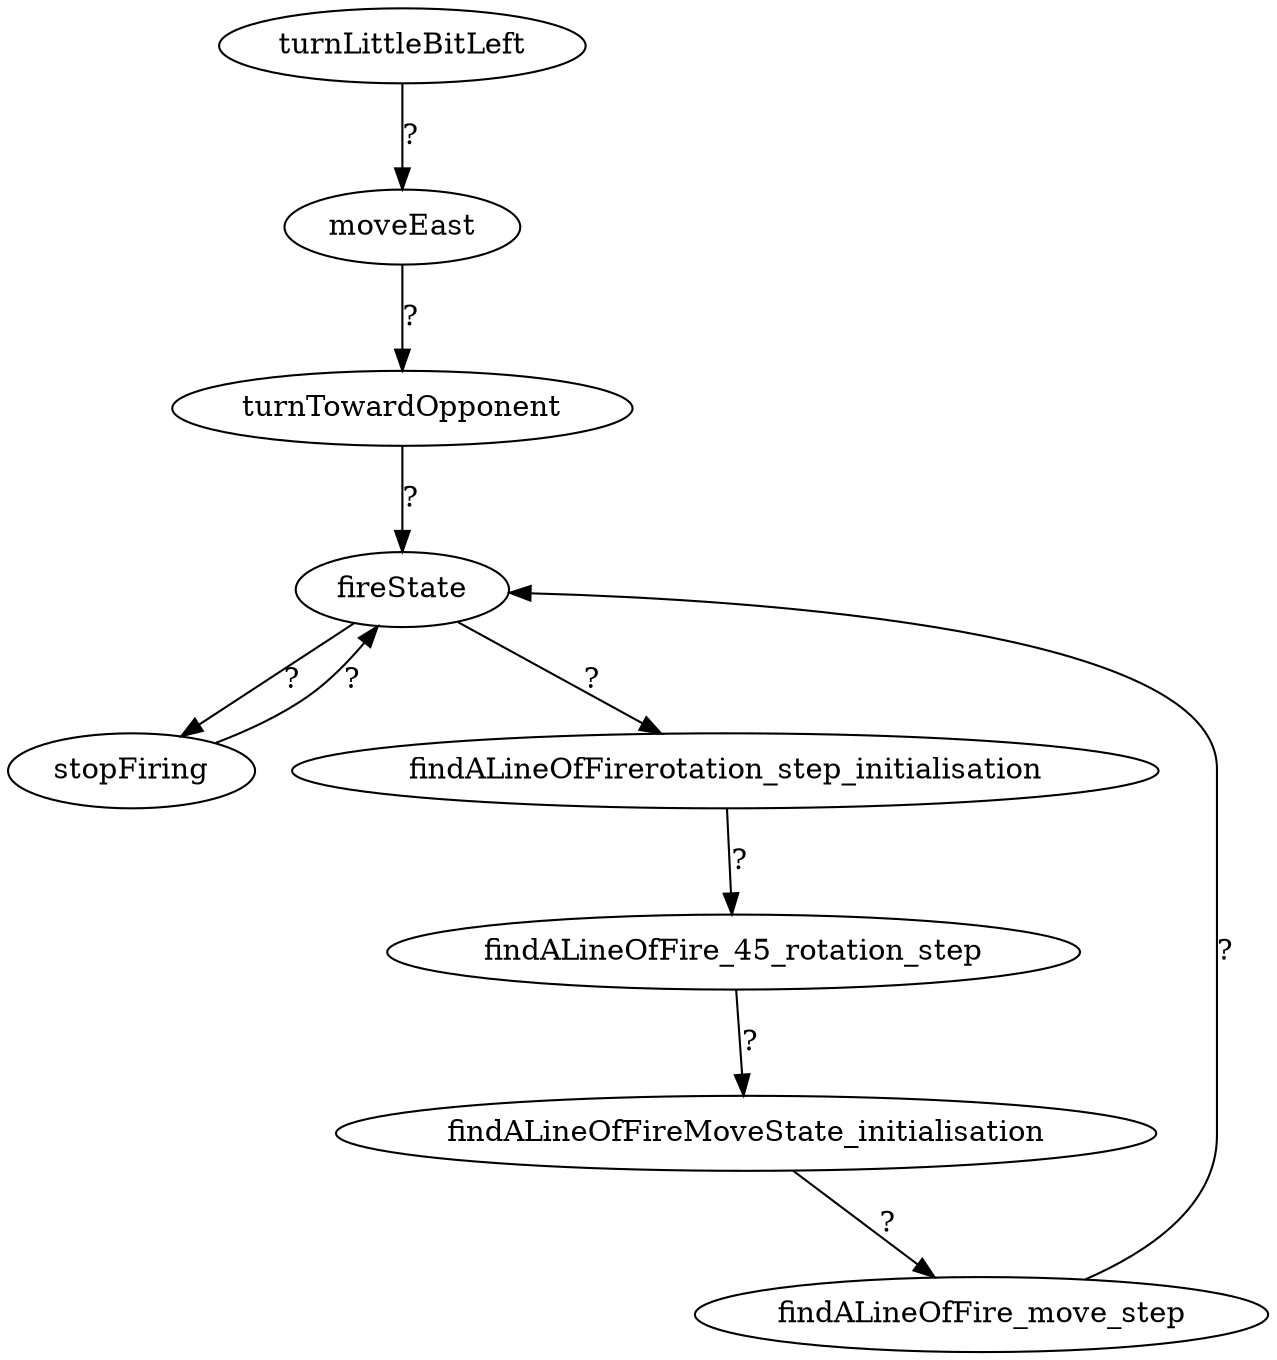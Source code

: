 digraph G {
turnLittleBitLeft -> moveEast [label="?"];
moveEast -> turnTowardOpponent [label="?"];
turnTowardOpponent -> fireState [label="?"];
fireState -> stopFiring [label="?"];
stopFiring -> fireState [label="?"];
fireState -> findALineOfFirerotation_step_initialisation [label="?"];
findALineOfFirerotation_step_initialisation -> findALineOfFire_45_rotation_step [label="?"];
findALineOfFire_45_rotation_step -> findALineOfFireMoveState_initialisation [label="?"];
findALineOfFireMoveState_initialisation -> findALineOfFire_move_step [label="?"];
findALineOfFire_move_step -> fireState [label="?"];
}

